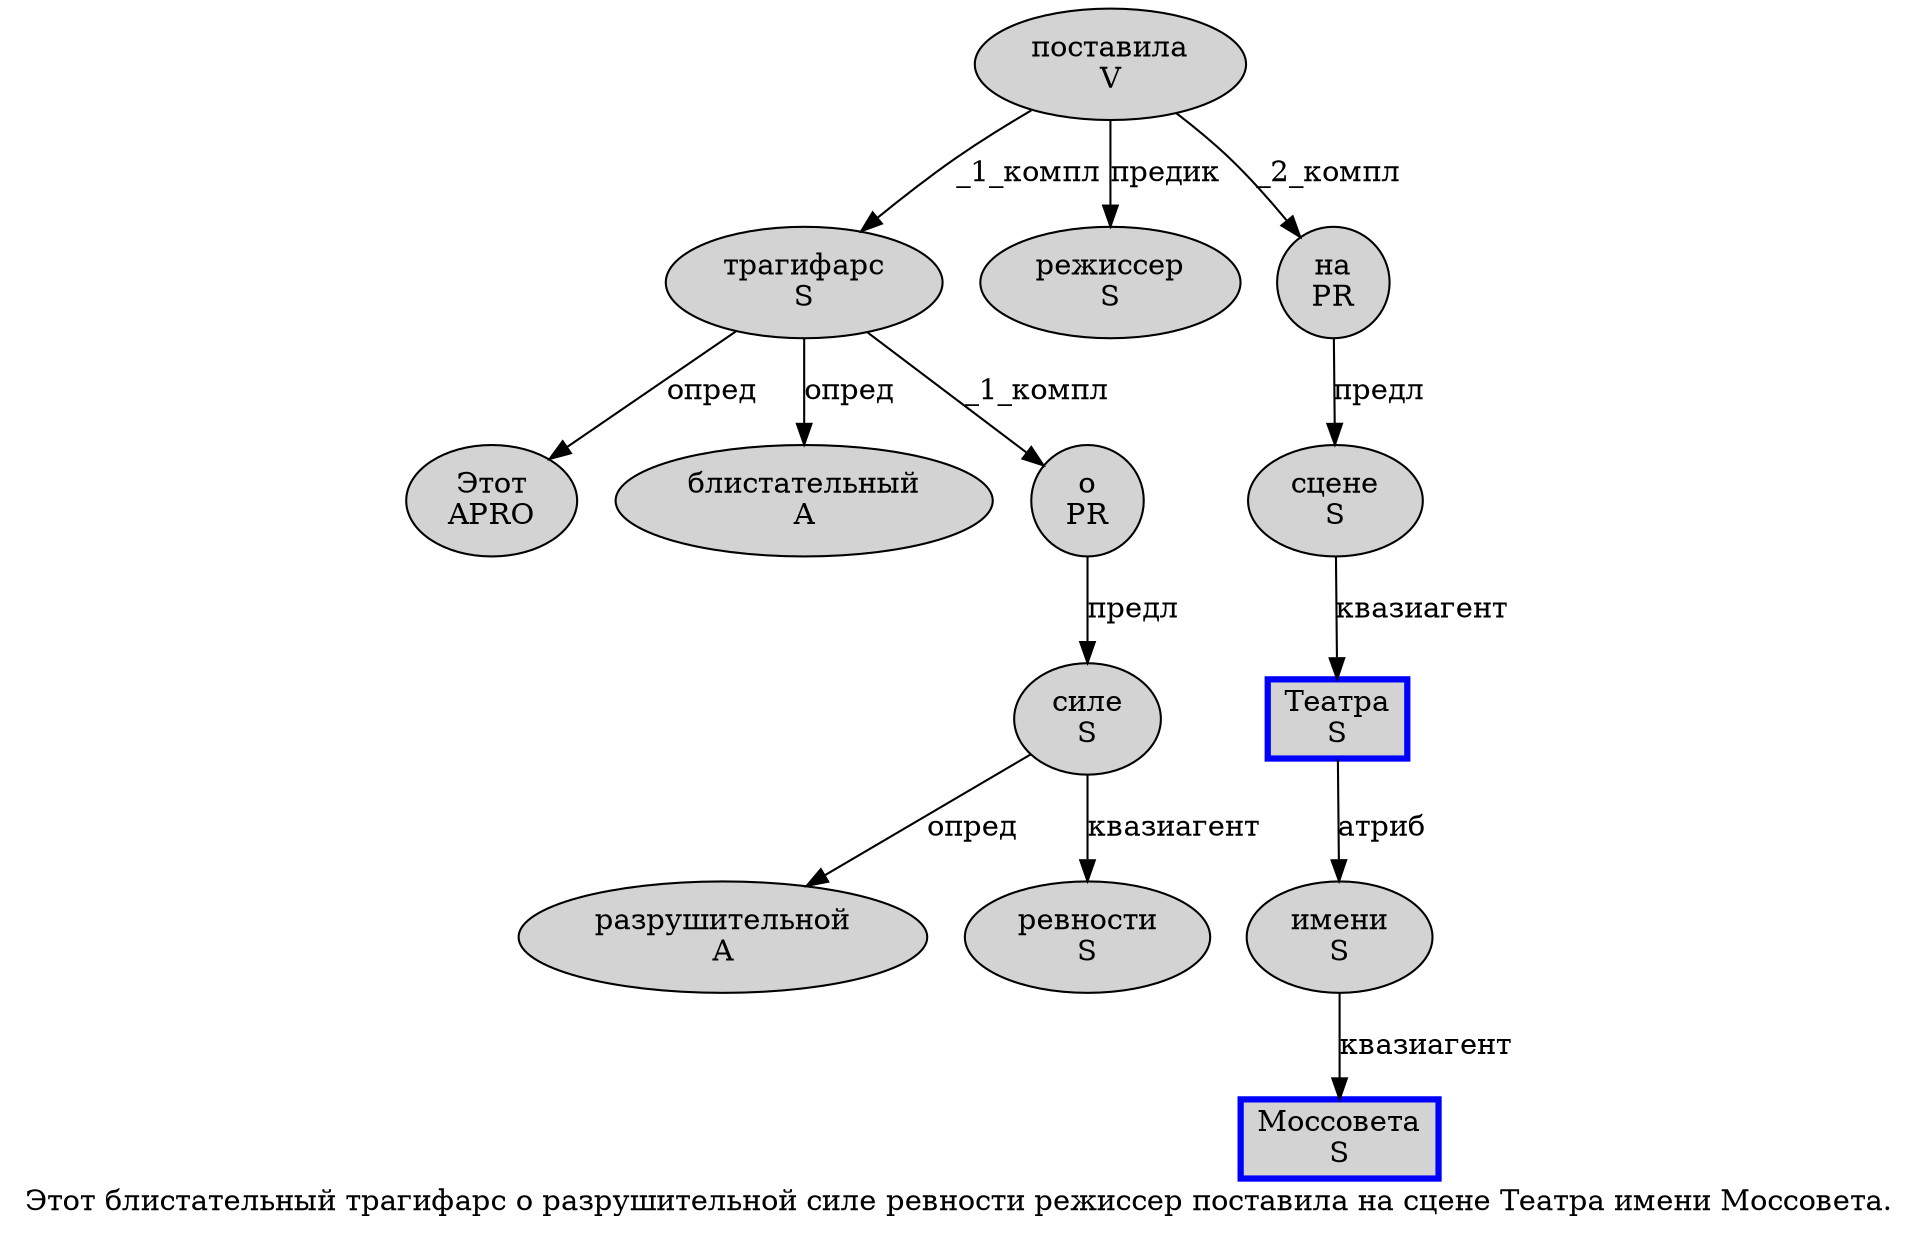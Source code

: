digraph SENTENCE_1018 {
	graph [label="Этот блистательный трагифарс о разрушительной силе ревности режиссер поставила на сцене Театра имени Моссовета."]
	node [style=filled]
		0 [label="Этот
APRO" color="" fillcolor=lightgray penwidth=1 shape=ellipse]
		1 [label="блистательный
A" color="" fillcolor=lightgray penwidth=1 shape=ellipse]
		2 [label="трагифарс
S" color="" fillcolor=lightgray penwidth=1 shape=ellipse]
		3 [label="о
PR" color="" fillcolor=lightgray penwidth=1 shape=ellipse]
		4 [label="разрушительной
A" color="" fillcolor=lightgray penwidth=1 shape=ellipse]
		5 [label="силе
S" color="" fillcolor=lightgray penwidth=1 shape=ellipse]
		6 [label="ревности
S" color="" fillcolor=lightgray penwidth=1 shape=ellipse]
		7 [label="режиссер
S" color="" fillcolor=lightgray penwidth=1 shape=ellipse]
		8 [label="поставила
V" color="" fillcolor=lightgray penwidth=1 shape=ellipse]
		9 [label="на
PR" color="" fillcolor=lightgray penwidth=1 shape=ellipse]
		10 [label="сцене
S" color="" fillcolor=lightgray penwidth=1 shape=ellipse]
		11 [label="Театра
S" color=blue fillcolor=lightgray penwidth=3 shape=box]
		12 [label="имени
S" color="" fillcolor=lightgray penwidth=1 shape=ellipse]
		13 [label="Моссовета
S" color=blue fillcolor=lightgray penwidth=3 shape=box]
			3 -> 5 [label="предл"]
			2 -> 0 [label="опред"]
			2 -> 1 [label="опред"]
			2 -> 3 [label="_1_компл"]
			10 -> 11 [label="квазиагент"]
			12 -> 13 [label="квазиагент"]
			5 -> 4 [label="опред"]
			5 -> 6 [label="квазиагент"]
			9 -> 10 [label="предл"]
			8 -> 2 [label="_1_компл"]
			8 -> 7 [label="предик"]
			8 -> 9 [label="_2_компл"]
			11 -> 12 [label="атриб"]
}
